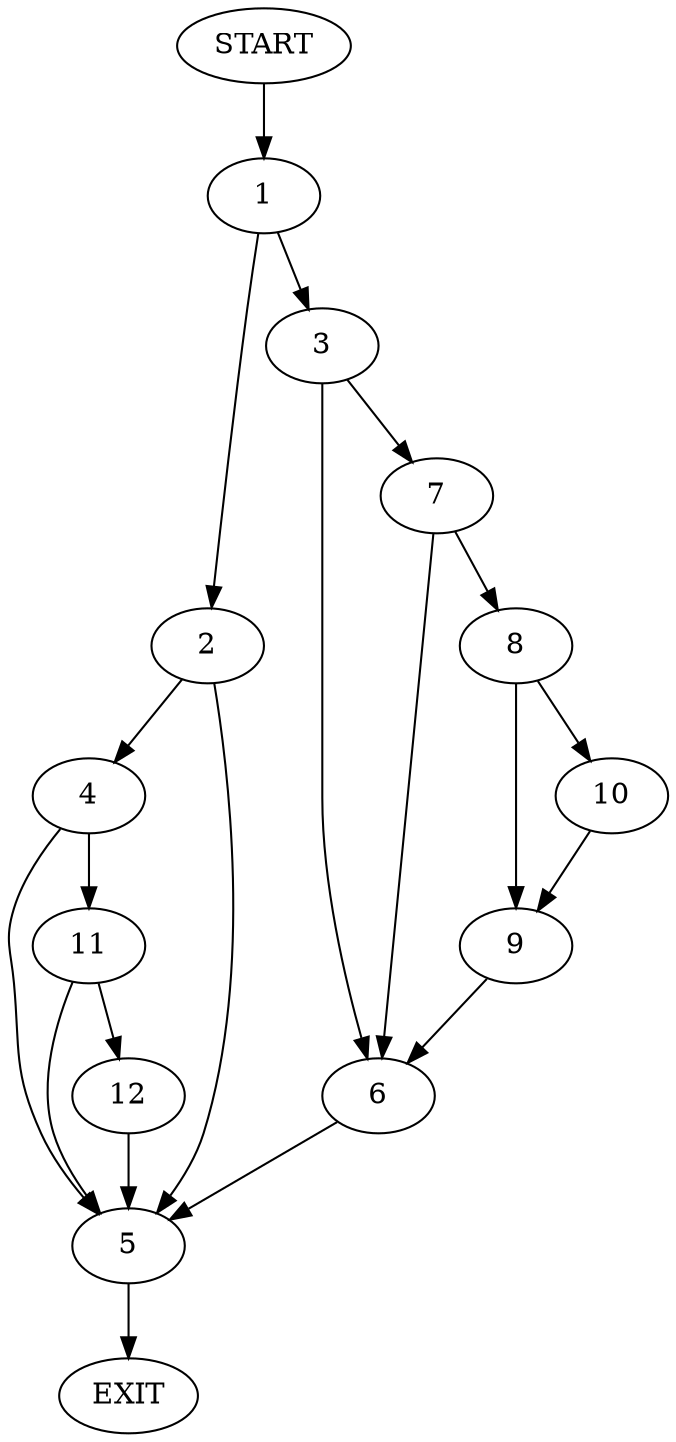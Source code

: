 digraph {
0 [label="START"]
13 [label="EXIT"]
0 -> 1
1 -> 2
1 -> 3
2 -> 4
2 -> 5
3 -> 6
3 -> 7
7 -> 6
7 -> 8
6 -> 5
8 -> 9
8 -> 10
9 -> 6
10 -> 9
5 -> 13
4 -> 11
4 -> 5
11 -> 5
11 -> 12
12 -> 5
}
